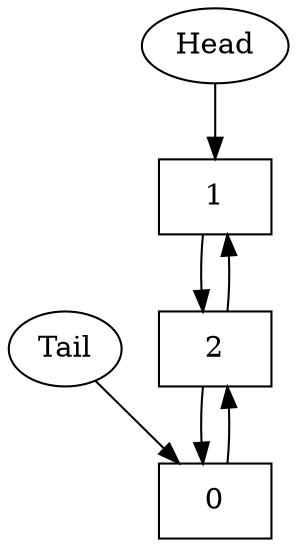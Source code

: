 digraph {
node1[label="{{1}}",shape=record];
node2[label="{{2}}",shape=record];
node1 -> node2;
node2 -> node1;
node0[label="{{0}}",shape=record];
node2 -> node0;
node0 -> node2;
Head -> node1;
Tail -> node0;
}